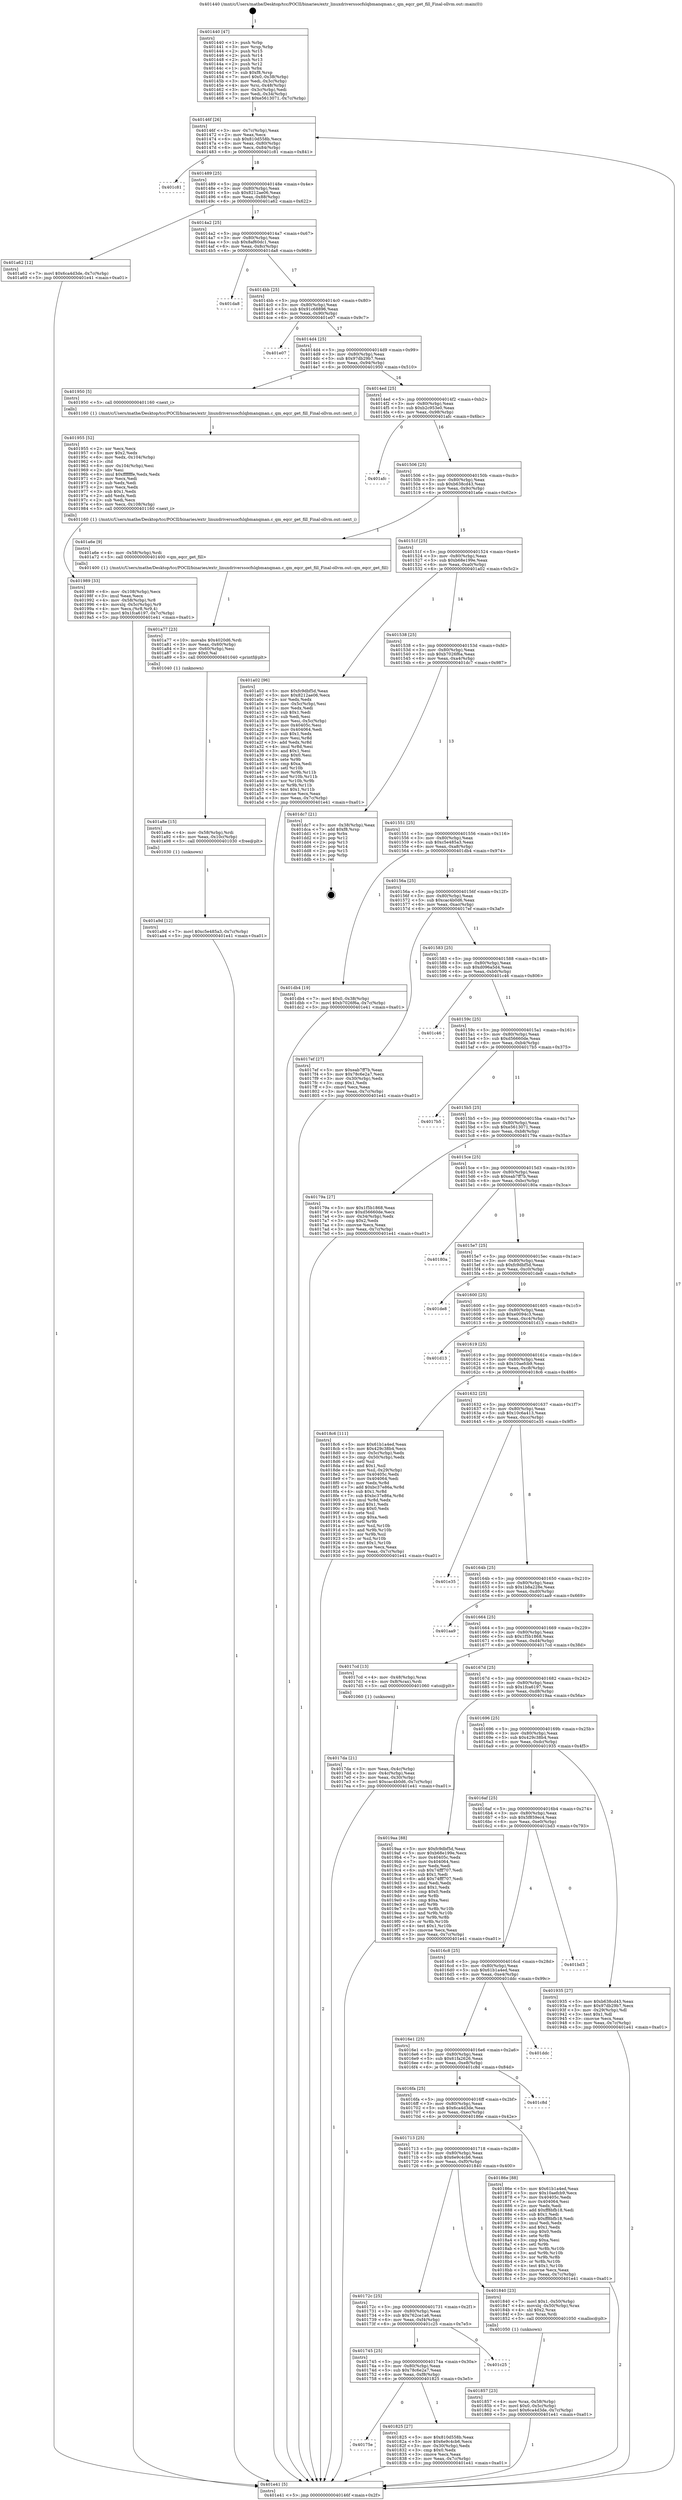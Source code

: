 digraph "0x401440" {
  label = "0x401440 (/mnt/c/Users/mathe/Desktop/tcc/POCII/binaries/extr_linuxdriverssocfslqbmanqman.c_qm_eqcr_get_fill_Final-ollvm.out::main(0))"
  labelloc = "t"
  node[shape=record]

  Entry [label="",width=0.3,height=0.3,shape=circle,fillcolor=black,style=filled]
  "0x40146f" [label="{
     0x40146f [26]\l
     | [instrs]\l
     &nbsp;&nbsp;0x40146f \<+3\>: mov -0x7c(%rbp),%eax\l
     &nbsp;&nbsp;0x401472 \<+2\>: mov %eax,%ecx\l
     &nbsp;&nbsp;0x401474 \<+6\>: sub $0x810d558b,%ecx\l
     &nbsp;&nbsp;0x40147a \<+3\>: mov %eax,-0x80(%rbp)\l
     &nbsp;&nbsp;0x40147d \<+6\>: mov %ecx,-0x84(%rbp)\l
     &nbsp;&nbsp;0x401483 \<+6\>: je 0000000000401c81 \<main+0x841\>\l
  }"]
  "0x401c81" [label="{
     0x401c81\l
  }", style=dashed]
  "0x401489" [label="{
     0x401489 [25]\l
     | [instrs]\l
     &nbsp;&nbsp;0x401489 \<+5\>: jmp 000000000040148e \<main+0x4e\>\l
     &nbsp;&nbsp;0x40148e \<+3\>: mov -0x80(%rbp),%eax\l
     &nbsp;&nbsp;0x401491 \<+5\>: sub $0x8212ae06,%eax\l
     &nbsp;&nbsp;0x401496 \<+6\>: mov %eax,-0x88(%rbp)\l
     &nbsp;&nbsp;0x40149c \<+6\>: je 0000000000401a62 \<main+0x622\>\l
  }"]
  Exit [label="",width=0.3,height=0.3,shape=circle,fillcolor=black,style=filled,peripheries=2]
  "0x401a62" [label="{
     0x401a62 [12]\l
     | [instrs]\l
     &nbsp;&nbsp;0x401a62 \<+7\>: movl $0x6ca4d3de,-0x7c(%rbp)\l
     &nbsp;&nbsp;0x401a69 \<+5\>: jmp 0000000000401e41 \<main+0xa01\>\l
  }"]
  "0x4014a2" [label="{
     0x4014a2 [25]\l
     | [instrs]\l
     &nbsp;&nbsp;0x4014a2 \<+5\>: jmp 00000000004014a7 \<main+0x67\>\l
     &nbsp;&nbsp;0x4014a7 \<+3\>: mov -0x80(%rbp),%eax\l
     &nbsp;&nbsp;0x4014aa \<+5\>: sub $0x8af60dc1,%eax\l
     &nbsp;&nbsp;0x4014af \<+6\>: mov %eax,-0x8c(%rbp)\l
     &nbsp;&nbsp;0x4014b5 \<+6\>: je 0000000000401da8 \<main+0x968\>\l
  }"]
  "0x401a9d" [label="{
     0x401a9d [12]\l
     | [instrs]\l
     &nbsp;&nbsp;0x401a9d \<+7\>: movl $0xc5e485a3,-0x7c(%rbp)\l
     &nbsp;&nbsp;0x401aa4 \<+5\>: jmp 0000000000401e41 \<main+0xa01\>\l
  }"]
  "0x401da8" [label="{
     0x401da8\l
  }", style=dashed]
  "0x4014bb" [label="{
     0x4014bb [25]\l
     | [instrs]\l
     &nbsp;&nbsp;0x4014bb \<+5\>: jmp 00000000004014c0 \<main+0x80\>\l
     &nbsp;&nbsp;0x4014c0 \<+3\>: mov -0x80(%rbp),%eax\l
     &nbsp;&nbsp;0x4014c3 \<+5\>: sub $0x91c68896,%eax\l
     &nbsp;&nbsp;0x4014c8 \<+6\>: mov %eax,-0x90(%rbp)\l
     &nbsp;&nbsp;0x4014ce \<+6\>: je 0000000000401e07 \<main+0x9c7\>\l
  }"]
  "0x401a8e" [label="{
     0x401a8e [15]\l
     | [instrs]\l
     &nbsp;&nbsp;0x401a8e \<+4\>: mov -0x58(%rbp),%rdi\l
     &nbsp;&nbsp;0x401a92 \<+6\>: mov %eax,-0x10c(%rbp)\l
     &nbsp;&nbsp;0x401a98 \<+5\>: call 0000000000401030 \<free@plt\>\l
     | [calls]\l
     &nbsp;&nbsp;0x401030 \{1\} (unknown)\l
  }"]
  "0x401e07" [label="{
     0x401e07\l
  }", style=dashed]
  "0x4014d4" [label="{
     0x4014d4 [25]\l
     | [instrs]\l
     &nbsp;&nbsp;0x4014d4 \<+5\>: jmp 00000000004014d9 \<main+0x99\>\l
     &nbsp;&nbsp;0x4014d9 \<+3\>: mov -0x80(%rbp),%eax\l
     &nbsp;&nbsp;0x4014dc \<+5\>: sub $0x97db29b7,%eax\l
     &nbsp;&nbsp;0x4014e1 \<+6\>: mov %eax,-0x94(%rbp)\l
     &nbsp;&nbsp;0x4014e7 \<+6\>: je 0000000000401950 \<main+0x510\>\l
  }"]
  "0x401a77" [label="{
     0x401a77 [23]\l
     | [instrs]\l
     &nbsp;&nbsp;0x401a77 \<+10\>: movabs $0x4020d6,%rdi\l
     &nbsp;&nbsp;0x401a81 \<+3\>: mov %eax,-0x60(%rbp)\l
     &nbsp;&nbsp;0x401a84 \<+3\>: mov -0x60(%rbp),%esi\l
     &nbsp;&nbsp;0x401a87 \<+2\>: mov $0x0,%al\l
     &nbsp;&nbsp;0x401a89 \<+5\>: call 0000000000401040 \<printf@plt\>\l
     | [calls]\l
     &nbsp;&nbsp;0x401040 \{1\} (unknown)\l
  }"]
  "0x401950" [label="{
     0x401950 [5]\l
     | [instrs]\l
     &nbsp;&nbsp;0x401950 \<+5\>: call 0000000000401160 \<next_i\>\l
     | [calls]\l
     &nbsp;&nbsp;0x401160 \{1\} (/mnt/c/Users/mathe/Desktop/tcc/POCII/binaries/extr_linuxdriverssocfslqbmanqman.c_qm_eqcr_get_fill_Final-ollvm.out::next_i)\l
  }"]
  "0x4014ed" [label="{
     0x4014ed [25]\l
     | [instrs]\l
     &nbsp;&nbsp;0x4014ed \<+5\>: jmp 00000000004014f2 \<main+0xb2\>\l
     &nbsp;&nbsp;0x4014f2 \<+3\>: mov -0x80(%rbp),%eax\l
     &nbsp;&nbsp;0x4014f5 \<+5\>: sub $0xb2c953e0,%eax\l
     &nbsp;&nbsp;0x4014fa \<+6\>: mov %eax,-0x98(%rbp)\l
     &nbsp;&nbsp;0x401500 \<+6\>: je 0000000000401afc \<main+0x6bc\>\l
  }"]
  "0x401989" [label="{
     0x401989 [33]\l
     | [instrs]\l
     &nbsp;&nbsp;0x401989 \<+6\>: mov -0x108(%rbp),%ecx\l
     &nbsp;&nbsp;0x40198f \<+3\>: imul %eax,%ecx\l
     &nbsp;&nbsp;0x401992 \<+4\>: mov -0x58(%rbp),%r8\l
     &nbsp;&nbsp;0x401996 \<+4\>: movslq -0x5c(%rbp),%r9\l
     &nbsp;&nbsp;0x40199a \<+4\>: mov %ecx,(%r8,%r9,4)\l
     &nbsp;&nbsp;0x40199e \<+7\>: movl $0x1fca6197,-0x7c(%rbp)\l
     &nbsp;&nbsp;0x4019a5 \<+5\>: jmp 0000000000401e41 \<main+0xa01\>\l
  }"]
  "0x401afc" [label="{
     0x401afc\l
  }", style=dashed]
  "0x401506" [label="{
     0x401506 [25]\l
     | [instrs]\l
     &nbsp;&nbsp;0x401506 \<+5\>: jmp 000000000040150b \<main+0xcb\>\l
     &nbsp;&nbsp;0x40150b \<+3\>: mov -0x80(%rbp),%eax\l
     &nbsp;&nbsp;0x40150e \<+5\>: sub $0xb638cd43,%eax\l
     &nbsp;&nbsp;0x401513 \<+6\>: mov %eax,-0x9c(%rbp)\l
     &nbsp;&nbsp;0x401519 \<+6\>: je 0000000000401a6e \<main+0x62e\>\l
  }"]
  "0x401955" [label="{
     0x401955 [52]\l
     | [instrs]\l
     &nbsp;&nbsp;0x401955 \<+2\>: xor %ecx,%ecx\l
     &nbsp;&nbsp;0x401957 \<+5\>: mov $0x2,%edx\l
     &nbsp;&nbsp;0x40195c \<+6\>: mov %edx,-0x104(%rbp)\l
     &nbsp;&nbsp;0x401962 \<+1\>: cltd\l
     &nbsp;&nbsp;0x401963 \<+6\>: mov -0x104(%rbp),%esi\l
     &nbsp;&nbsp;0x401969 \<+2\>: idiv %esi\l
     &nbsp;&nbsp;0x40196b \<+6\>: imul $0xfffffffe,%edx,%edx\l
     &nbsp;&nbsp;0x401971 \<+2\>: mov %ecx,%edi\l
     &nbsp;&nbsp;0x401973 \<+2\>: sub %edx,%edi\l
     &nbsp;&nbsp;0x401975 \<+2\>: mov %ecx,%edx\l
     &nbsp;&nbsp;0x401977 \<+3\>: sub $0x1,%edx\l
     &nbsp;&nbsp;0x40197a \<+2\>: add %edx,%edi\l
     &nbsp;&nbsp;0x40197c \<+2\>: sub %edi,%ecx\l
     &nbsp;&nbsp;0x40197e \<+6\>: mov %ecx,-0x108(%rbp)\l
     &nbsp;&nbsp;0x401984 \<+5\>: call 0000000000401160 \<next_i\>\l
     | [calls]\l
     &nbsp;&nbsp;0x401160 \{1\} (/mnt/c/Users/mathe/Desktop/tcc/POCII/binaries/extr_linuxdriverssocfslqbmanqman.c_qm_eqcr_get_fill_Final-ollvm.out::next_i)\l
  }"]
  "0x401a6e" [label="{
     0x401a6e [9]\l
     | [instrs]\l
     &nbsp;&nbsp;0x401a6e \<+4\>: mov -0x58(%rbp),%rdi\l
     &nbsp;&nbsp;0x401a72 \<+5\>: call 0000000000401400 \<qm_eqcr_get_fill\>\l
     | [calls]\l
     &nbsp;&nbsp;0x401400 \{1\} (/mnt/c/Users/mathe/Desktop/tcc/POCII/binaries/extr_linuxdriverssocfslqbmanqman.c_qm_eqcr_get_fill_Final-ollvm.out::qm_eqcr_get_fill)\l
  }"]
  "0x40151f" [label="{
     0x40151f [25]\l
     | [instrs]\l
     &nbsp;&nbsp;0x40151f \<+5\>: jmp 0000000000401524 \<main+0xe4\>\l
     &nbsp;&nbsp;0x401524 \<+3\>: mov -0x80(%rbp),%eax\l
     &nbsp;&nbsp;0x401527 \<+5\>: sub $0xb68e199e,%eax\l
     &nbsp;&nbsp;0x40152c \<+6\>: mov %eax,-0xa0(%rbp)\l
     &nbsp;&nbsp;0x401532 \<+6\>: je 0000000000401a02 \<main+0x5c2\>\l
  }"]
  "0x401857" [label="{
     0x401857 [23]\l
     | [instrs]\l
     &nbsp;&nbsp;0x401857 \<+4\>: mov %rax,-0x58(%rbp)\l
     &nbsp;&nbsp;0x40185b \<+7\>: movl $0x0,-0x5c(%rbp)\l
     &nbsp;&nbsp;0x401862 \<+7\>: movl $0x6ca4d3de,-0x7c(%rbp)\l
     &nbsp;&nbsp;0x401869 \<+5\>: jmp 0000000000401e41 \<main+0xa01\>\l
  }"]
  "0x401a02" [label="{
     0x401a02 [96]\l
     | [instrs]\l
     &nbsp;&nbsp;0x401a02 \<+5\>: mov $0xfc9dbf5d,%eax\l
     &nbsp;&nbsp;0x401a07 \<+5\>: mov $0x8212ae06,%ecx\l
     &nbsp;&nbsp;0x401a0c \<+2\>: xor %edx,%edx\l
     &nbsp;&nbsp;0x401a0e \<+3\>: mov -0x5c(%rbp),%esi\l
     &nbsp;&nbsp;0x401a11 \<+2\>: mov %edx,%edi\l
     &nbsp;&nbsp;0x401a13 \<+3\>: sub $0x1,%edi\l
     &nbsp;&nbsp;0x401a16 \<+2\>: sub %edi,%esi\l
     &nbsp;&nbsp;0x401a18 \<+3\>: mov %esi,-0x5c(%rbp)\l
     &nbsp;&nbsp;0x401a1b \<+7\>: mov 0x40405c,%esi\l
     &nbsp;&nbsp;0x401a22 \<+7\>: mov 0x404064,%edi\l
     &nbsp;&nbsp;0x401a29 \<+3\>: sub $0x1,%edx\l
     &nbsp;&nbsp;0x401a2c \<+3\>: mov %esi,%r8d\l
     &nbsp;&nbsp;0x401a2f \<+3\>: add %edx,%r8d\l
     &nbsp;&nbsp;0x401a32 \<+4\>: imul %r8d,%esi\l
     &nbsp;&nbsp;0x401a36 \<+3\>: and $0x1,%esi\l
     &nbsp;&nbsp;0x401a39 \<+3\>: cmp $0x0,%esi\l
     &nbsp;&nbsp;0x401a3c \<+4\>: sete %r9b\l
     &nbsp;&nbsp;0x401a40 \<+3\>: cmp $0xa,%edi\l
     &nbsp;&nbsp;0x401a43 \<+4\>: setl %r10b\l
     &nbsp;&nbsp;0x401a47 \<+3\>: mov %r9b,%r11b\l
     &nbsp;&nbsp;0x401a4a \<+3\>: and %r10b,%r11b\l
     &nbsp;&nbsp;0x401a4d \<+3\>: xor %r10b,%r9b\l
     &nbsp;&nbsp;0x401a50 \<+3\>: or %r9b,%r11b\l
     &nbsp;&nbsp;0x401a53 \<+4\>: test $0x1,%r11b\l
     &nbsp;&nbsp;0x401a57 \<+3\>: cmovne %ecx,%eax\l
     &nbsp;&nbsp;0x401a5a \<+3\>: mov %eax,-0x7c(%rbp)\l
     &nbsp;&nbsp;0x401a5d \<+5\>: jmp 0000000000401e41 \<main+0xa01\>\l
  }"]
  "0x401538" [label="{
     0x401538 [25]\l
     | [instrs]\l
     &nbsp;&nbsp;0x401538 \<+5\>: jmp 000000000040153d \<main+0xfd\>\l
     &nbsp;&nbsp;0x40153d \<+3\>: mov -0x80(%rbp),%eax\l
     &nbsp;&nbsp;0x401540 \<+5\>: sub $0xb7026f6a,%eax\l
     &nbsp;&nbsp;0x401545 \<+6\>: mov %eax,-0xa4(%rbp)\l
     &nbsp;&nbsp;0x40154b \<+6\>: je 0000000000401dc7 \<main+0x987\>\l
  }"]
  "0x40175e" [label="{
     0x40175e\l
  }", style=dashed]
  "0x401dc7" [label="{
     0x401dc7 [21]\l
     | [instrs]\l
     &nbsp;&nbsp;0x401dc7 \<+3\>: mov -0x38(%rbp),%eax\l
     &nbsp;&nbsp;0x401dca \<+7\>: add $0xf8,%rsp\l
     &nbsp;&nbsp;0x401dd1 \<+1\>: pop %rbx\l
     &nbsp;&nbsp;0x401dd2 \<+2\>: pop %r12\l
     &nbsp;&nbsp;0x401dd4 \<+2\>: pop %r13\l
     &nbsp;&nbsp;0x401dd6 \<+2\>: pop %r14\l
     &nbsp;&nbsp;0x401dd8 \<+2\>: pop %r15\l
     &nbsp;&nbsp;0x401dda \<+1\>: pop %rbp\l
     &nbsp;&nbsp;0x401ddb \<+1\>: ret\l
  }"]
  "0x401551" [label="{
     0x401551 [25]\l
     | [instrs]\l
     &nbsp;&nbsp;0x401551 \<+5\>: jmp 0000000000401556 \<main+0x116\>\l
     &nbsp;&nbsp;0x401556 \<+3\>: mov -0x80(%rbp),%eax\l
     &nbsp;&nbsp;0x401559 \<+5\>: sub $0xc5e485a3,%eax\l
     &nbsp;&nbsp;0x40155e \<+6\>: mov %eax,-0xa8(%rbp)\l
     &nbsp;&nbsp;0x401564 \<+6\>: je 0000000000401db4 \<main+0x974\>\l
  }"]
  "0x401825" [label="{
     0x401825 [27]\l
     | [instrs]\l
     &nbsp;&nbsp;0x401825 \<+5\>: mov $0x810d558b,%eax\l
     &nbsp;&nbsp;0x40182a \<+5\>: mov $0x6e9c4cb6,%ecx\l
     &nbsp;&nbsp;0x40182f \<+3\>: mov -0x30(%rbp),%edx\l
     &nbsp;&nbsp;0x401832 \<+3\>: cmp $0x0,%edx\l
     &nbsp;&nbsp;0x401835 \<+3\>: cmove %ecx,%eax\l
     &nbsp;&nbsp;0x401838 \<+3\>: mov %eax,-0x7c(%rbp)\l
     &nbsp;&nbsp;0x40183b \<+5\>: jmp 0000000000401e41 \<main+0xa01\>\l
  }"]
  "0x401db4" [label="{
     0x401db4 [19]\l
     | [instrs]\l
     &nbsp;&nbsp;0x401db4 \<+7\>: movl $0x0,-0x38(%rbp)\l
     &nbsp;&nbsp;0x401dbb \<+7\>: movl $0xb7026f6a,-0x7c(%rbp)\l
     &nbsp;&nbsp;0x401dc2 \<+5\>: jmp 0000000000401e41 \<main+0xa01\>\l
  }"]
  "0x40156a" [label="{
     0x40156a [25]\l
     | [instrs]\l
     &nbsp;&nbsp;0x40156a \<+5\>: jmp 000000000040156f \<main+0x12f\>\l
     &nbsp;&nbsp;0x40156f \<+3\>: mov -0x80(%rbp),%eax\l
     &nbsp;&nbsp;0x401572 \<+5\>: sub $0xcac4b0d6,%eax\l
     &nbsp;&nbsp;0x401577 \<+6\>: mov %eax,-0xac(%rbp)\l
     &nbsp;&nbsp;0x40157d \<+6\>: je 00000000004017ef \<main+0x3af\>\l
  }"]
  "0x401745" [label="{
     0x401745 [25]\l
     | [instrs]\l
     &nbsp;&nbsp;0x401745 \<+5\>: jmp 000000000040174a \<main+0x30a\>\l
     &nbsp;&nbsp;0x40174a \<+3\>: mov -0x80(%rbp),%eax\l
     &nbsp;&nbsp;0x40174d \<+5\>: sub $0x78c6e2a7,%eax\l
     &nbsp;&nbsp;0x401752 \<+6\>: mov %eax,-0xf8(%rbp)\l
     &nbsp;&nbsp;0x401758 \<+6\>: je 0000000000401825 \<main+0x3e5\>\l
  }"]
  "0x4017ef" [label="{
     0x4017ef [27]\l
     | [instrs]\l
     &nbsp;&nbsp;0x4017ef \<+5\>: mov $0xeab7ff7b,%eax\l
     &nbsp;&nbsp;0x4017f4 \<+5\>: mov $0x78c6e2a7,%ecx\l
     &nbsp;&nbsp;0x4017f9 \<+3\>: mov -0x30(%rbp),%edx\l
     &nbsp;&nbsp;0x4017fc \<+3\>: cmp $0x1,%edx\l
     &nbsp;&nbsp;0x4017ff \<+3\>: cmovl %ecx,%eax\l
     &nbsp;&nbsp;0x401802 \<+3\>: mov %eax,-0x7c(%rbp)\l
     &nbsp;&nbsp;0x401805 \<+5\>: jmp 0000000000401e41 \<main+0xa01\>\l
  }"]
  "0x401583" [label="{
     0x401583 [25]\l
     | [instrs]\l
     &nbsp;&nbsp;0x401583 \<+5\>: jmp 0000000000401588 \<main+0x148\>\l
     &nbsp;&nbsp;0x401588 \<+3\>: mov -0x80(%rbp),%eax\l
     &nbsp;&nbsp;0x40158b \<+5\>: sub $0xd096a5d4,%eax\l
     &nbsp;&nbsp;0x401590 \<+6\>: mov %eax,-0xb0(%rbp)\l
     &nbsp;&nbsp;0x401596 \<+6\>: je 0000000000401c46 \<main+0x806\>\l
  }"]
  "0x401c25" [label="{
     0x401c25\l
  }", style=dashed]
  "0x401c46" [label="{
     0x401c46\l
  }", style=dashed]
  "0x40159c" [label="{
     0x40159c [25]\l
     | [instrs]\l
     &nbsp;&nbsp;0x40159c \<+5\>: jmp 00000000004015a1 \<main+0x161\>\l
     &nbsp;&nbsp;0x4015a1 \<+3\>: mov -0x80(%rbp),%eax\l
     &nbsp;&nbsp;0x4015a4 \<+5\>: sub $0xd56660de,%eax\l
     &nbsp;&nbsp;0x4015a9 \<+6\>: mov %eax,-0xb4(%rbp)\l
     &nbsp;&nbsp;0x4015af \<+6\>: je 00000000004017b5 \<main+0x375\>\l
  }"]
  "0x40172c" [label="{
     0x40172c [25]\l
     | [instrs]\l
     &nbsp;&nbsp;0x40172c \<+5\>: jmp 0000000000401731 \<main+0x2f1\>\l
     &nbsp;&nbsp;0x401731 \<+3\>: mov -0x80(%rbp),%eax\l
     &nbsp;&nbsp;0x401734 \<+5\>: sub $0x762ce1a6,%eax\l
     &nbsp;&nbsp;0x401739 \<+6\>: mov %eax,-0xf4(%rbp)\l
     &nbsp;&nbsp;0x40173f \<+6\>: je 0000000000401c25 \<main+0x7e5\>\l
  }"]
  "0x4017b5" [label="{
     0x4017b5\l
  }", style=dashed]
  "0x4015b5" [label="{
     0x4015b5 [25]\l
     | [instrs]\l
     &nbsp;&nbsp;0x4015b5 \<+5\>: jmp 00000000004015ba \<main+0x17a\>\l
     &nbsp;&nbsp;0x4015ba \<+3\>: mov -0x80(%rbp),%eax\l
     &nbsp;&nbsp;0x4015bd \<+5\>: sub $0xe5613071,%eax\l
     &nbsp;&nbsp;0x4015c2 \<+6\>: mov %eax,-0xb8(%rbp)\l
     &nbsp;&nbsp;0x4015c8 \<+6\>: je 000000000040179a \<main+0x35a\>\l
  }"]
  "0x401840" [label="{
     0x401840 [23]\l
     | [instrs]\l
     &nbsp;&nbsp;0x401840 \<+7\>: movl $0x1,-0x50(%rbp)\l
     &nbsp;&nbsp;0x401847 \<+4\>: movslq -0x50(%rbp),%rax\l
     &nbsp;&nbsp;0x40184b \<+4\>: shl $0x2,%rax\l
     &nbsp;&nbsp;0x40184f \<+3\>: mov %rax,%rdi\l
     &nbsp;&nbsp;0x401852 \<+5\>: call 0000000000401050 \<malloc@plt\>\l
     | [calls]\l
     &nbsp;&nbsp;0x401050 \{1\} (unknown)\l
  }"]
  "0x40179a" [label="{
     0x40179a [27]\l
     | [instrs]\l
     &nbsp;&nbsp;0x40179a \<+5\>: mov $0x1f5b1868,%eax\l
     &nbsp;&nbsp;0x40179f \<+5\>: mov $0xd56660de,%ecx\l
     &nbsp;&nbsp;0x4017a4 \<+3\>: mov -0x34(%rbp),%edx\l
     &nbsp;&nbsp;0x4017a7 \<+3\>: cmp $0x2,%edx\l
     &nbsp;&nbsp;0x4017aa \<+3\>: cmovne %ecx,%eax\l
     &nbsp;&nbsp;0x4017ad \<+3\>: mov %eax,-0x7c(%rbp)\l
     &nbsp;&nbsp;0x4017b0 \<+5\>: jmp 0000000000401e41 \<main+0xa01\>\l
  }"]
  "0x4015ce" [label="{
     0x4015ce [25]\l
     | [instrs]\l
     &nbsp;&nbsp;0x4015ce \<+5\>: jmp 00000000004015d3 \<main+0x193\>\l
     &nbsp;&nbsp;0x4015d3 \<+3\>: mov -0x80(%rbp),%eax\l
     &nbsp;&nbsp;0x4015d6 \<+5\>: sub $0xeab7ff7b,%eax\l
     &nbsp;&nbsp;0x4015db \<+6\>: mov %eax,-0xbc(%rbp)\l
     &nbsp;&nbsp;0x4015e1 \<+6\>: je 000000000040180a \<main+0x3ca\>\l
  }"]
  "0x401e41" [label="{
     0x401e41 [5]\l
     | [instrs]\l
     &nbsp;&nbsp;0x401e41 \<+5\>: jmp 000000000040146f \<main+0x2f\>\l
  }"]
  "0x401440" [label="{
     0x401440 [47]\l
     | [instrs]\l
     &nbsp;&nbsp;0x401440 \<+1\>: push %rbp\l
     &nbsp;&nbsp;0x401441 \<+3\>: mov %rsp,%rbp\l
     &nbsp;&nbsp;0x401444 \<+2\>: push %r15\l
     &nbsp;&nbsp;0x401446 \<+2\>: push %r14\l
     &nbsp;&nbsp;0x401448 \<+2\>: push %r13\l
     &nbsp;&nbsp;0x40144a \<+2\>: push %r12\l
     &nbsp;&nbsp;0x40144c \<+1\>: push %rbx\l
     &nbsp;&nbsp;0x40144d \<+7\>: sub $0xf8,%rsp\l
     &nbsp;&nbsp;0x401454 \<+7\>: movl $0x0,-0x38(%rbp)\l
     &nbsp;&nbsp;0x40145b \<+3\>: mov %edi,-0x3c(%rbp)\l
     &nbsp;&nbsp;0x40145e \<+4\>: mov %rsi,-0x48(%rbp)\l
     &nbsp;&nbsp;0x401462 \<+3\>: mov -0x3c(%rbp),%edi\l
     &nbsp;&nbsp;0x401465 \<+3\>: mov %edi,-0x34(%rbp)\l
     &nbsp;&nbsp;0x401468 \<+7\>: movl $0xe5613071,-0x7c(%rbp)\l
  }"]
  "0x401713" [label="{
     0x401713 [25]\l
     | [instrs]\l
     &nbsp;&nbsp;0x401713 \<+5\>: jmp 0000000000401718 \<main+0x2d8\>\l
     &nbsp;&nbsp;0x401718 \<+3\>: mov -0x80(%rbp),%eax\l
     &nbsp;&nbsp;0x40171b \<+5\>: sub $0x6e9c4cb6,%eax\l
     &nbsp;&nbsp;0x401720 \<+6\>: mov %eax,-0xf0(%rbp)\l
     &nbsp;&nbsp;0x401726 \<+6\>: je 0000000000401840 \<main+0x400\>\l
  }"]
  "0x40180a" [label="{
     0x40180a\l
  }", style=dashed]
  "0x4015e7" [label="{
     0x4015e7 [25]\l
     | [instrs]\l
     &nbsp;&nbsp;0x4015e7 \<+5\>: jmp 00000000004015ec \<main+0x1ac\>\l
     &nbsp;&nbsp;0x4015ec \<+3\>: mov -0x80(%rbp),%eax\l
     &nbsp;&nbsp;0x4015ef \<+5\>: sub $0xfc9dbf5d,%eax\l
     &nbsp;&nbsp;0x4015f4 \<+6\>: mov %eax,-0xc0(%rbp)\l
     &nbsp;&nbsp;0x4015fa \<+6\>: je 0000000000401de8 \<main+0x9a8\>\l
  }"]
  "0x40186e" [label="{
     0x40186e [88]\l
     | [instrs]\l
     &nbsp;&nbsp;0x40186e \<+5\>: mov $0x61b1a4ed,%eax\l
     &nbsp;&nbsp;0x401873 \<+5\>: mov $0x10aefcb9,%ecx\l
     &nbsp;&nbsp;0x401878 \<+7\>: mov 0x40405c,%edx\l
     &nbsp;&nbsp;0x40187f \<+7\>: mov 0x404064,%esi\l
     &nbsp;&nbsp;0x401886 \<+2\>: mov %edx,%edi\l
     &nbsp;&nbsp;0x401888 \<+6\>: add $0xff8bfb18,%edi\l
     &nbsp;&nbsp;0x40188e \<+3\>: sub $0x1,%edi\l
     &nbsp;&nbsp;0x401891 \<+6\>: sub $0xff8bfb18,%edi\l
     &nbsp;&nbsp;0x401897 \<+3\>: imul %edi,%edx\l
     &nbsp;&nbsp;0x40189a \<+3\>: and $0x1,%edx\l
     &nbsp;&nbsp;0x40189d \<+3\>: cmp $0x0,%edx\l
     &nbsp;&nbsp;0x4018a0 \<+4\>: sete %r8b\l
     &nbsp;&nbsp;0x4018a4 \<+3\>: cmp $0xa,%esi\l
     &nbsp;&nbsp;0x4018a7 \<+4\>: setl %r9b\l
     &nbsp;&nbsp;0x4018ab \<+3\>: mov %r8b,%r10b\l
     &nbsp;&nbsp;0x4018ae \<+3\>: and %r9b,%r10b\l
     &nbsp;&nbsp;0x4018b1 \<+3\>: xor %r9b,%r8b\l
     &nbsp;&nbsp;0x4018b4 \<+3\>: or %r8b,%r10b\l
     &nbsp;&nbsp;0x4018b7 \<+4\>: test $0x1,%r10b\l
     &nbsp;&nbsp;0x4018bb \<+3\>: cmovne %ecx,%eax\l
     &nbsp;&nbsp;0x4018be \<+3\>: mov %eax,-0x7c(%rbp)\l
     &nbsp;&nbsp;0x4018c1 \<+5\>: jmp 0000000000401e41 \<main+0xa01\>\l
  }"]
  "0x401de8" [label="{
     0x401de8\l
  }", style=dashed]
  "0x401600" [label="{
     0x401600 [25]\l
     | [instrs]\l
     &nbsp;&nbsp;0x401600 \<+5\>: jmp 0000000000401605 \<main+0x1c5\>\l
     &nbsp;&nbsp;0x401605 \<+3\>: mov -0x80(%rbp),%eax\l
     &nbsp;&nbsp;0x401608 \<+5\>: sub $0xe0094c3,%eax\l
     &nbsp;&nbsp;0x40160d \<+6\>: mov %eax,-0xc4(%rbp)\l
     &nbsp;&nbsp;0x401613 \<+6\>: je 0000000000401d13 \<main+0x8d3\>\l
  }"]
  "0x4016fa" [label="{
     0x4016fa [25]\l
     | [instrs]\l
     &nbsp;&nbsp;0x4016fa \<+5\>: jmp 00000000004016ff \<main+0x2bf\>\l
     &nbsp;&nbsp;0x4016ff \<+3\>: mov -0x80(%rbp),%eax\l
     &nbsp;&nbsp;0x401702 \<+5\>: sub $0x6ca4d3de,%eax\l
     &nbsp;&nbsp;0x401707 \<+6\>: mov %eax,-0xec(%rbp)\l
     &nbsp;&nbsp;0x40170d \<+6\>: je 000000000040186e \<main+0x42e\>\l
  }"]
  "0x401d13" [label="{
     0x401d13\l
  }", style=dashed]
  "0x401619" [label="{
     0x401619 [25]\l
     | [instrs]\l
     &nbsp;&nbsp;0x401619 \<+5\>: jmp 000000000040161e \<main+0x1de\>\l
     &nbsp;&nbsp;0x40161e \<+3\>: mov -0x80(%rbp),%eax\l
     &nbsp;&nbsp;0x401621 \<+5\>: sub $0x10aefcb9,%eax\l
     &nbsp;&nbsp;0x401626 \<+6\>: mov %eax,-0xc8(%rbp)\l
     &nbsp;&nbsp;0x40162c \<+6\>: je 00000000004018c6 \<main+0x486\>\l
  }"]
  "0x401c8d" [label="{
     0x401c8d\l
  }", style=dashed]
  "0x4018c6" [label="{
     0x4018c6 [111]\l
     | [instrs]\l
     &nbsp;&nbsp;0x4018c6 \<+5\>: mov $0x61b1a4ed,%eax\l
     &nbsp;&nbsp;0x4018cb \<+5\>: mov $0x429c38b4,%ecx\l
     &nbsp;&nbsp;0x4018d0 \<+3\>: mov -0x5c(%rbp),%edx\l
     &nbsp;&nbsp;0x4018d3 \<+3\>: cmp -0x50(%rbp),%edx\l
     &nbsp;&nbsp;0x4018d6 \<+4\>: setl %sil\l
     &nbsp;&nbsp;0x4018da \<+4\>: and $0x1,%sil\l
     &nbsp;&nbsp;0x4018de \<+4\>: mov %sil,-0x29(%rbp)\l
     &nbsp;&nbsp;0x4018e2 \<+7\>: mov 0x40405c,%edx\l
     &nbsp;&nbsp;0x4018e9 \<+7\>: mov 0x404064,%edi\l
     &nbsp;&nbsp;0x4018f0 \<+3\>: mov %edx,%r8d\l
     &nbsp;&nbsp;0x4018f3 \<+7\>: add $0xbc37e86a,%r8d\l
     &nbsp;&nbsp;0x4018fa \<+4\>: sub $0x1,%r8d\l
     &nbsp;&nbsp;0x4018fe \<+7\>: sub $0xbc37e86a,%r8d\l
     &nbsp;&nbsp;0x401905 \<+4\>: imul %r8d,%edx\l
     &nbsp;&nbsp;0x401909 \<+3\>: and $0x1,%edx\l
     &nbsp;&nbsp;0x40190c \<+3\>: cmp $0x0,%edx\l
     &nbsp;&nbsp;0x40190f \<+4\>: sete %sil\l
     &nbsp;&nbsp;0x401913 \<+3\>: cmp $0xa,%edi\l
     &nbsp;&nbsp;0x401916 \<+4\>: setl %r9b\l
     &nbsp;&nbsp;0x40191a \<+3\>: mov %sil,%r10b\l
     &nbsp;&nbsp;0x40191d \<+3\>: and %r9b,%r10b\l
     &nbsp;&nbsp;0x401920 \<+3\>: xor %r9b,%sil\l
     &nbsp;&nbsp;0x401923 \<+3\>: or %sil,%r10b\l
     &nbsp;&nbsp;0x401926 \<+4\>: test $0x1,%r10b\l
     &nbsp;&nbsp;0x40192a \<+3\>: cmovne %ecx,%eax\l
     &nbsp;&nbsp;0x40192d \<+3\>: mov %eax,-0x7c(%rbp)\l
     &nbsp;&nbsp;0x401930 \<+5\>: jmp 0000000000401e41 \<main+0xa01\>\l
  }"]
  "0x401632" [label="{
     0x401632 [25]\l
     | [instrs]\l
     &nbsp;&nbsp;0x401632 \<+5\>: jmp 0000000000401637 \<main+0x1f7\>\l
     &nbsp;&nbsp;0x401637 \<+3\>: mov -0x80(%rbp),%eax\l
     &nbsp;&nbsp;0x40163a \<+5\>: sub $0x10c6a413,%eax\l
     &nbsp;&nbsp;0x40163f \<+6\>: mov %eax,-0xcc(%rbp)\l
     &nbsp;&nbsp;0x401645 \<+6\>: je 0000000000401e35 \<main+0x9f5\>\l
  }"]
  "0x4016e1" [label="{
     0x4016e1 [25]\l
     | [instrs]\l
     &nbsp;&nbsp;0x4016e1 \<+5\>: jmp 00000000004016e6 \<main+0x2a6\>\l
     &nbsp;&nbsp;0x4016e6 \<+3\>: mov -0x80(%rbp),%eax\l
     &nbsp;&nbsp;0x4016e9 \<+5\>: sub $0x61fa2626,%eax\l
     &nbsp;&nbsp;0x4016ee \<+6\>: mov %eax,-0xe8(%rbp)\l
     &nbsp;&nbsp;0x4016f4 \<+6\>: je 0000000000401c8d \<main+0x84d\>\l
  }"]
  "0x401e35" [label="{
     0x401e35\l
  }", style=dashed]
  "0x40164b" [label="{
     0x40164b [25]\l
     | [instrs]\l
     &nbsp;&nbsp;0x40164b \<+5\>: jmp 0000000000401650 \<main+0x210\>\l
     &nbsp;&nbsp;0x401650 \<+3\>: mov -0x80(%rbp),%eax\l
     &nbsp;&nbsp;0x401653 \<+5\>: sub $0x1b8a228e,%eax\l
     &nbsp;&nbsp;0x401658 \<+6\>: mov %eax,-0xd0(%rbp)\l
     &nbsp;&nbsp;0x40165e \<+6\>: je 0000000000401aa9 \<main+0x669\>\l
  }"]
  "0x401ddc" [label="{
     0x401ddc\l
  }", style=dashed]
  "0x401aa9" [label="{
     0x401aa9\l
  }", style=dashed]
  "0x401664" [label="{
     0x401664 [25]\l
     | [instrs]\l
     &nbsp;&nbsp;0x401664 \<+5\>: jmp 0000000000401669 \<main+0x229\>\l
     &nbsp;&nbsp;0x401669 \<+3\>: mov -0x80(%rbp),%eax\l
     &nbsp;&nbsp;0x40166c \<+5\>: sub $0x1f5b1868,%eax\l
     &nbsp;&nbsp;0x401671 \<+6\>: mov %eax,-0xd4(%rbp)\l
     &nbsp;&nbsp;0x401677 \<+6\>: je 00000000004017cd \<main+0x38d\>\l
  }"]
  "0x4016c8" [label="{
     0x4016c8 [25]\l
     | [instrs]\l
     &nbsp;&nbsp;0x4016c8 \<+5\>: jmp 00000000004016cd \<main+0x28d\>\l
     &nbsp;&nbsp;0x4016cd \<+3\>: mov -0x80(%rbp),%eax\l
     &nbsp;&nbsp;0x4016d0 \<+5\>: sub $0x61b1a4ed,%eax\l
     &nbsp;&nbsp;0x4016d5 \<+6\>: mov %eax,-0xe4(%rbp)\l
     &nbsp;&nbsp;0x4016db \<+6\>: je 0000000000401ddc \<main+0x99c\>\l
  }"]
  "0x4017cd" [label="{
     0x4017cd [13]\l
     | [instrs]\l
     &nbsp;&nbsp;0x4017cd \<+4\>: mov -0x48(%rbp),%rax\l
     &nbsp;&nbsp;0x4017d1 \<+4\>: mov 0x8(%rax),%rdi\l
     &nbsp;&nbsp;0x4017d5 \<+5\>: call 0000000000401060 \<atoi@plt\>\l
     | [calls]\l
     &nbsp;&nbsp;0x401060 \{1\} (unknown)\l
  }"]
  "0x40167d" [label="{
     0x40167d [25]\l
     | [instrs]\l
     &nbsp;&nbsp;0x40167d \<+5\>: jmp 0000000000401682 \<main+0x242\>\l
     &nbsp;&nbsp;0x401682 \<+3\>: mov -0x80(%rbp),%eax\l
     &nbsp;&nbsp;0x401685 \<+5\>: sub $0x1fca6197,%eax\l
     &nbsp;&nbsp;0x40168a \<+6\>: mov %eax,-0xd8(%rbp)\l
     &nbsp;&nbsp;0x401690 \<+6\>: je 00000000004019aa \<main+0x56a\>\l
  }"]
  "0x4017da" [label="{
     0x4017da [21]\l
     | [instrs]\l
     &nbsp;&nbsp;0x4017da \<+3\>: mov %eax,-0x4c(%rbp)\l
     &nbsp;&nbsp;0x4017dd \<+3\>: mov -0x4c(%rbp),%eax\l
     &nbsp;&nbsp;0x4017e0 \<+3\>: mov %eax,-0x30(%rbp)\l
     &nbsp;&nbsp;0x4017e3 \<+7\>: movl $0xcac4b0d6,-0x7c(%rbp)\l
     &nbsp;&nbsp;0x4017ea \<+5\>: jmp 0000000000401e41 \<main+0xa01\>\l
  }"]
  "0x401bd3" [label="{
     0x401bd3\l
  }", style=dashed]
  "0x4019aa" [label="{
     0x4019aa [88]\l
     | [instrs]\l
     &nbsp;&nbsp;0x4019aa \<+5\>: mov $0xfc9dbf5d,%eax\l
     &nbsp;&nbsp;0x4019af \<+5\>: mov $0xb68e199e,%ecx\l
     &nbsp;&nbsp;0x4019b4 \<+7\>: mov 0x40405c,%edx\l
     &nbsp;&nbsp;0x4019bb \<+7\>: mov 0x404064,%esi\l
     &nbsp;&nbsp;0x4019c2 \<+2\>: mov %edx,%edi\l
     &nbsp;&nbsp;0x4019c4 \<+6\>: sub $0x74fff707,%edi\l
     &nbsp;&nbsp;0x4019ca \<+3\>: sub $0x1,%edi\l
     &nbsp;&nbsp;0x4019cd \<+6\>: add $0x74fff707,%edi\l
     &nbsp;&nbsp;0x4019d3 \<+3\>: imul %edi,%edx\l
     &nbsp;&nbsp;0x4019d6 \<+3\>: and $0x1,%edx\l
     &nbsp;&nbsp;0x4019d9 \<+3\>: cmp $0x0,%edx\l
     &nbsp;&nbsp;0x4019dc \<+4\>: sete %r8b\l
     &nbsp;&nbsp;0x4019e0 \<+3\>: cmp $0xa,%esi\l
     &nbsp;&nbsp;0x4019e3 \<+4\>: setl %r9b\l
     &nbsp;&nbsp;0x4019e7 \<+3\>: mov %r8b,%r10b\l
     &nbsp;&nbsp;0x4019ea \<+3\>: and %r9b,%r10b\l
     &nbsp;&nbsp;0x4019ed \<+3\>: xor %r9b,%r8b\l
     &nbsp;&nbsp;0x4019f0 \<+3\>: or %r8b,%r10b\l
     &nbsp;&nbsp;0x4019f3 \<+4\>: test $0x1,%r10b\l
     &nbsp;&nbsp;0x4019f7 \<+3\>: cmovne %ecx,%eax\l
     &nbsp;&nbsp;0x4019fa \<+3\>: mov %eax,-0x7c(%rbp)\l
     &nbsp;&nbsp;0x4019fd \<+5\>: jmp 0000000000401e41 \<main+0xa01\>\l
  }"]
  "0x401696" [label="{
     0x401696 [25]\l
     | [instrs]\l
     &nbsp;&nbsp;0x401696 \<+5\>: jmp 000000000040169b \<main+0x25b\>\l
     &nbsp;&nbsp;0x40169b \<+3\>: mov -0x80(%rbp),%eax\l
     &nbsp;&nbsp;0x40169e \<+5\>: sub $0x429c38b4,%eax\l
     &nbsp;&nbsp;0x4016a3 \<+6\>: mov %eax,-0xdc(%rbp)\l
     &nbsp;&nbsp;0x4016a9 \<+6\>: je 0000000000401935 \<main+0x4f5\>\l
  }"]
  "0x4016af" [label="{
     0x4016af [25]\l
     | [instrs]\l
     &nbsp;&nbsp;0x4016af \<+5\>: jmp 00000000004016b4 \<main+0x274\>\l
     &nbsp;&nbsp;0x4016b4 \<+3\>: mov -0x80(%rbp),%eax\l
     &nbsp;&nbsp;0x4016b7 \<+5\>: sub $0x5f859ec4,%eax\l
     &nbsp;&nbsp;0x4016bc \<+6\>: mov %eax,-0xe0(%rbp)\l
     &nbsp;&nbsp;0x4016c2 \<+6\>: je 0000000000401bd3 \<main+0x793\>\l
  }"]
  "0x401935" [label="{
     0x401935 [27]\l
     | [instrs]\l
     &nbsp;&nbsp;0x401935 \<+5\>: mov $0xb638cd43,%eax\l
     &nbsp;&nbsp;0x40193a \<+5\>: mov $0x97db29b7,%ecx\l
     &nbsp;&nbsp;0x40193f \<+3\>: mov -0x29(%rbp),%dl\l
     &nbsp;&nbsp;0x401942 \<+3\>: test $0x1,%dl\l
     &nbsp;&nbsp;0x401945 \<+3\>: cmovne %ecx,%eax\l
     &nbsp;&nbsp;0x401948 \<+3\>: mov %eax,-0x7c(%rbp)\l
     &nbsp;&nbsp;0x40194b \<+5\>: jmp 0000000000401e41 \<main+0xa01\>\l
  }"]
  Entry -> "0x401440" [label=" 1"]
  "0x40146f" -> "0x401c81" [label=" 0"]
  "0x40146f" -> "0x401489" [label=" 18"]
  "0x401dc7" -> Exit [label=" 1"]
  "0x401489" -> "0x401a62" [label=" 1"]
  "0x401489" -> "0x4014a2" [label=" 17"]
  "0x401db4" -> "0x401e41" [label=" 1"]
  "0x4014a2" -> "0x401da8" [label=" 0"]
  "0x4014a2" -> "0x4014bb" [label=" 17"]
  "0x401a9d" -> "0x401e41" [label=" 1"]
  "0x4014bb" -> "0x401e07" [label=" 0"]
  "0x4014bb" -> "0x4014d4" [label=" 17"]
  "0x401a8e" -> "0x401a9d" [label=" 1"]
  "0x4014d4" -> "0x401950" [label=" 1"]
  "0x4014d4" -> "0x4014ed" [label=" 16"]
  "0x401a77" -> "0x401a8e" [label=" 1"]
  "0x4014ed" -> "0x401afc" [label=" 0"]
  "0x4014ed" -> "0x401506" [label=" 16"]
  "0x401a6e" -> "0x401a77" [label=" 1"]
  "0x401506" -> "0x401a6e" [label=" 1"]
  "0x401506" -> "0x40151f" [label=" 15"]
  "0x401a62" -> "0x401e41" [label=" 1"]
  "0x40151f" -> "0x401a02" [label=" 1"]
  "0x40151f" -> "0x401538" [label=" 14"]
  "0x401a02" -> "0x401e41" [label=" 1"]
  "0x401538" -> "0x401dc7" [label=" 1"]
  "0x401538" -> "0x401551" [label=" 13"]
  "0x4019aa" -> "0x401e41" [label=" 1"]
  "0x401551" -> "0x401db4" [label=" 1"]
  "0x401551" -> "0x40156a" [label=" 12"]
  "0x401989" -> "0x401e41" [label=" 1"]
  "0x40156a" -> "0x4017ef" [label=" 1"]
  "0x40156a" -> "0x401583" [label=" 11"]
  "0x401950" -> "0x401955" [label=" 1"]
  "0x401583" -> "0x401c46" [label=" 0"]
  "0x401583" -> "0x40159c" [label=" 11"]
  "0x401935" -> "0x401e41" [label=" 2"]
  "0x40159c" -> "0x4017b5" [label=" 0"]
  "0x40159c" -> "0x4015b5" [label=" 11"]
  "0x40186e" -> "0x401e41" [label=" 2"]
  "0x4015b5" -> "0x40179a" [label=" 1"]
  "0x4015b5" -> "0x4015ce" [label=" 10"]
  "0x40179a" -> "0x401e41" [label=" 1"]
  "0x401440" -> "0x40146f" [label=" 1"]
  "0x401e41" -> "0x40146f" [label=" 17"]
  "0x401857" -> "0x401e41" [label=" 1"]
  "0x4015ce" -> "0x40180a" [label=" 0"]
  "0x4015ce" -> "0x4015e7" [label=" 10"]
  "0x401825" -> "0x401e41" [label=" 1"]
  "0x4015e7" -> "0x401de8" [label=" 0"]
  "0x4015e7" -> "0x401600" [label=" 10"]
  "0x401745" -> "0x40175e" [label=" 0"]
  "0x401600" -> "0x401d13" [label=" 0"]
  "0x401600" -> "0x401619" [label=" 10"]
  "0x401955" -> "0x401989" [label=" 1"]
  "0x401619" -> "0x4018c6" [label=" 2"]
  "0x401619" -> "0x401632" [label=" 8"]
  "0x40172c" -> "0x401745" [label=" 1"]
  "0x401632" -> "0x401e35" [label=" 0"]
  "0x401632" -> "0x40164b" [label=" 8"]
  "0x4018c6" -> "0x401e41" [label=" 2"]
  "0x40164b" -> "0x401aa9" [label=" 0"]
  "0x40164b" -> "0x401664" [label=" 8"]
  "0x401713" -> "0x40172c" [label=" 1"]
  "0x401664" -> "0x4017cd" [label=" 1"]
  "0x401664" -> "0x40167d" [label=" 7"]
  "0x4017cd" -> "0x4017da" [label=" 1"]
  "0x4017da" -> "0x401e41" [label=" 1"]
  "0x4017ef" -> "0x401e41" [label=" 1"]
  "0x401840" -> "0x401857" [label=" 1"]
  "0x40167d" -> "0x4019aa" [label=" 1"]
  "0x40167d" -> "0x401696" [label=" 6"]
  "0x4016fa" -> "0x401713" [label=" 2"]
  "0x401696" -> "0x401935" [label=" 2"]
  "0x401696" -> "0x4016af" [label=" 4"]
  "0x4016fa" -> "0x40186e" [label=" 2"]
  "0x4016af" -> "0x401bd3" [label=" 0"]
  "0x4016af" -> "0x4016c8" [label=" 4"]
  "0x401713" -> "0x401840" [label=" 1"]
  "0x4016c8" -> "0x401ddc" [label=" 0"]
  "0x4016c8" -> "0x4016e1" [label=" 4"]
  "0x40172c" -> "0x401c25" [label=" 0"]
  "0x4016e1" -> "0x401c8d" [label=" 0"]
  "0x4016e1" -> "0x4016fa" [label=" 4"]
  "0x401745" -> "0x401825" [label=" 1"]
}
